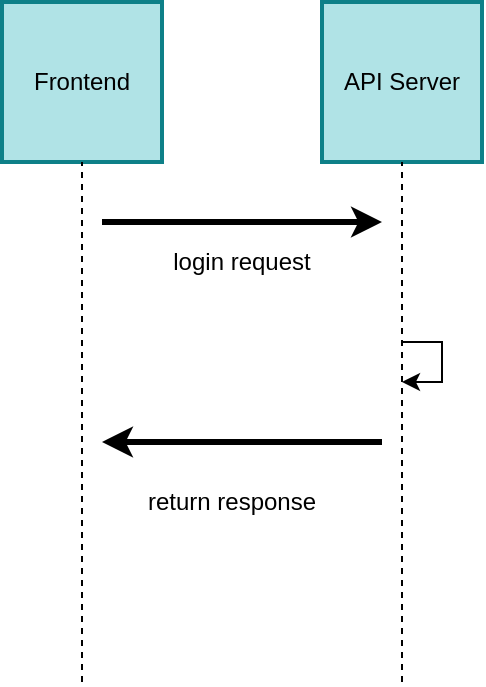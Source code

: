 <mxfile version="20.0.4" type="device"><diagram id="_RdQ1kXguApOKu7QGRoh" name="Page-1"><mxGraphModel dx="1038" dy="579" grid="1" gridSize="10" guides="1" tooltips="1" connect="1" arrows="1" fold="1" page="1" pageScale="1" pageWidth="1654" pageHeight="1169" math="0" shadow="0"><root><mxCell id="0"/><mxCell id="1" parent="0"/><mxCell id="_aRF6oVyquvPnTLbNTbI-1" value="API Server" style="whiteSpace=wrap;html=1;aspect=fixed;strokeWidth=2;fillColor=#b0e3e6;strokeColor=#0e8088;" vertex="1" parent="1"><mxGeometry x="560" y="140" width="80" height="80" as="geometry"/></mxCell><mxCell id="_aRF6oVyquvPnTLbNTbI-2" value="Frontend" style="whiteSpace=wrap;html=1;aspect=fixed;fillColor=#b0e3e6;strokeColor=#0e8088;strokeWidth=2;" vertex="1" parent="1"><mxGeometry x="400" y="140" width="80" height="80" as="geometry"/></mxCell><mxCell id="_aRF6oVyquvPnTLbNTbI-3" value="" style="endArrow=none;dashed=1;html=1;rounded=0;entryX=0.5;entryY=1;entryDx=0;entryDy=0;" edge="1" parent="1" target="_aRF6oVyquvPnTLbNTbI-2"><mxGeometry width="50" height="50" relative="1" as="geometry"><mxPoint x="440" y="480" as="sourcePoint"/><mxPoint x="550" y="290" as="targetPoint"/></mxGeometry></mxCell><mxCell id="_aRF6oVyquvPnTLbNTbI-4" value="" style="endArrow=none;dashed=1;html=1;rounded=0;entryX=0.5;entryY=1;entryDx=0;entryDy=0;" edge="1" parent="1" target="_aRF6oVyquvPnTLbNTbI-1"><mxGeometry width="50" height="50" relative="1" as="geometry"><mxPoint x="600" y="480" as="sourcePoint"/><mxPoint x="460" y="240" as="targetPoint"/></mxGeometry></mxCell><mxCell id="_aRF6oVyquvPnTLbNTbI-5" value="" style="endArrow=classic;html=1;rounded=0;strokeWidth=3;" edge="1" parent="1"><mxGeometry width="50" height="50" relative="1" as="geometry"><mxPoint x="450" y="250" as="sourcePoint"/><mxPoint x="590" y="250" as="targetPoint"/><Array as="points"><mxPoint x="520" y="250"/></Array></mxGeometry></mxCell><mxCell id="_aRF6oVyquvPnTLbNTbI-6" value="" style="endArrow=classic;html=1;rounded=0;strokeWidth=3;" edge="1" parent="1"><mxGeometry width="50" height="50" relative="1" as="geometry"><mxPoint x="590" y="360" as="sourcePoint"/><mxPoint x="450" y="360" as="targetPoint"/></mxGeometry></mxCell><mxCell id="_aRF6oVyquvPnTLbNTbI-7" value="login request" style="text;html=1;strokeColor=none;fillColor=none;align=center;verticalAlign=middle;whiteSpace=wrap;rounded=0;" vertex="1" parent="1"><mxGeometry x="465" y="260" width="110" height="20" as="geometry"/></mxCell><mxCell id="_aRF6oVyquvPnTLbNTbI-8" value="return response" style="text;html=1;strokeColor=none;fillColor=none;align=center;verticalAlign=middle;whiteSpace=wrap;rounded=0;" vertex="1" parent="1"><mxGeometry x="465" y="380" width="100" height="20" as="geometry"/></mxCell><mxCell id="_aRF6oVyquvPnTLbNTbI-9" value="" style="endArrow=classic;html=1;rounded=0;" edge="1" parent="1"><mxGeometry width="50" height="50" relative="1" as="geometry"><mxPoint x="600" y="310" as="sourcePoint"/><mxPoint x="600" y="330" as="targetPoint"/><Array as="points"><mxPoint x="620" y="310"/><mxPoint x="620" y="330"/><mxPoint x="600" y="330"/></Array></mxGeometry></mxCell></root></mxGraphModel></diagram></mxfile>